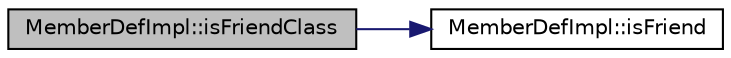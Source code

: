 digraph "MemberDefImpl::isFriendClass"
{
 // LATEX_PDF_SIZE
  edge [fontname="Helvetica",fontsize="10",labelfontname="Helvetica",labelfontsize="10"];
  node [fontname="Helvetica",fontsize="10",shape=record];
  rankdir="LR";
  Node1 [label="MemberDefImpl::isFriendClass",height=0.2,width=0.4,color="black", fillcolor="grey75", style="filled", fontcolor="black",tooltip=" "];
  Node1 -> Node2 [color="midnightblue",fontsize="10",style="solid"];
  Node2 [label="MemberDefImpl::isFriend",height=0.2,width=0.4,color="black", fillcolor="white", style="filled",URL="$classMemberDefImpl.html#a394f873538e4011f56fb363238f5f40a",tooltip=" "];
}
